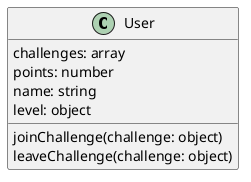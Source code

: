 @startuml Challenge App
class User {
  challenges: array
  points: number
  name: string
  level: object
  joinChallenge(challenge: object)
  leaveChallenge(challenge: object)

}
@enduml
